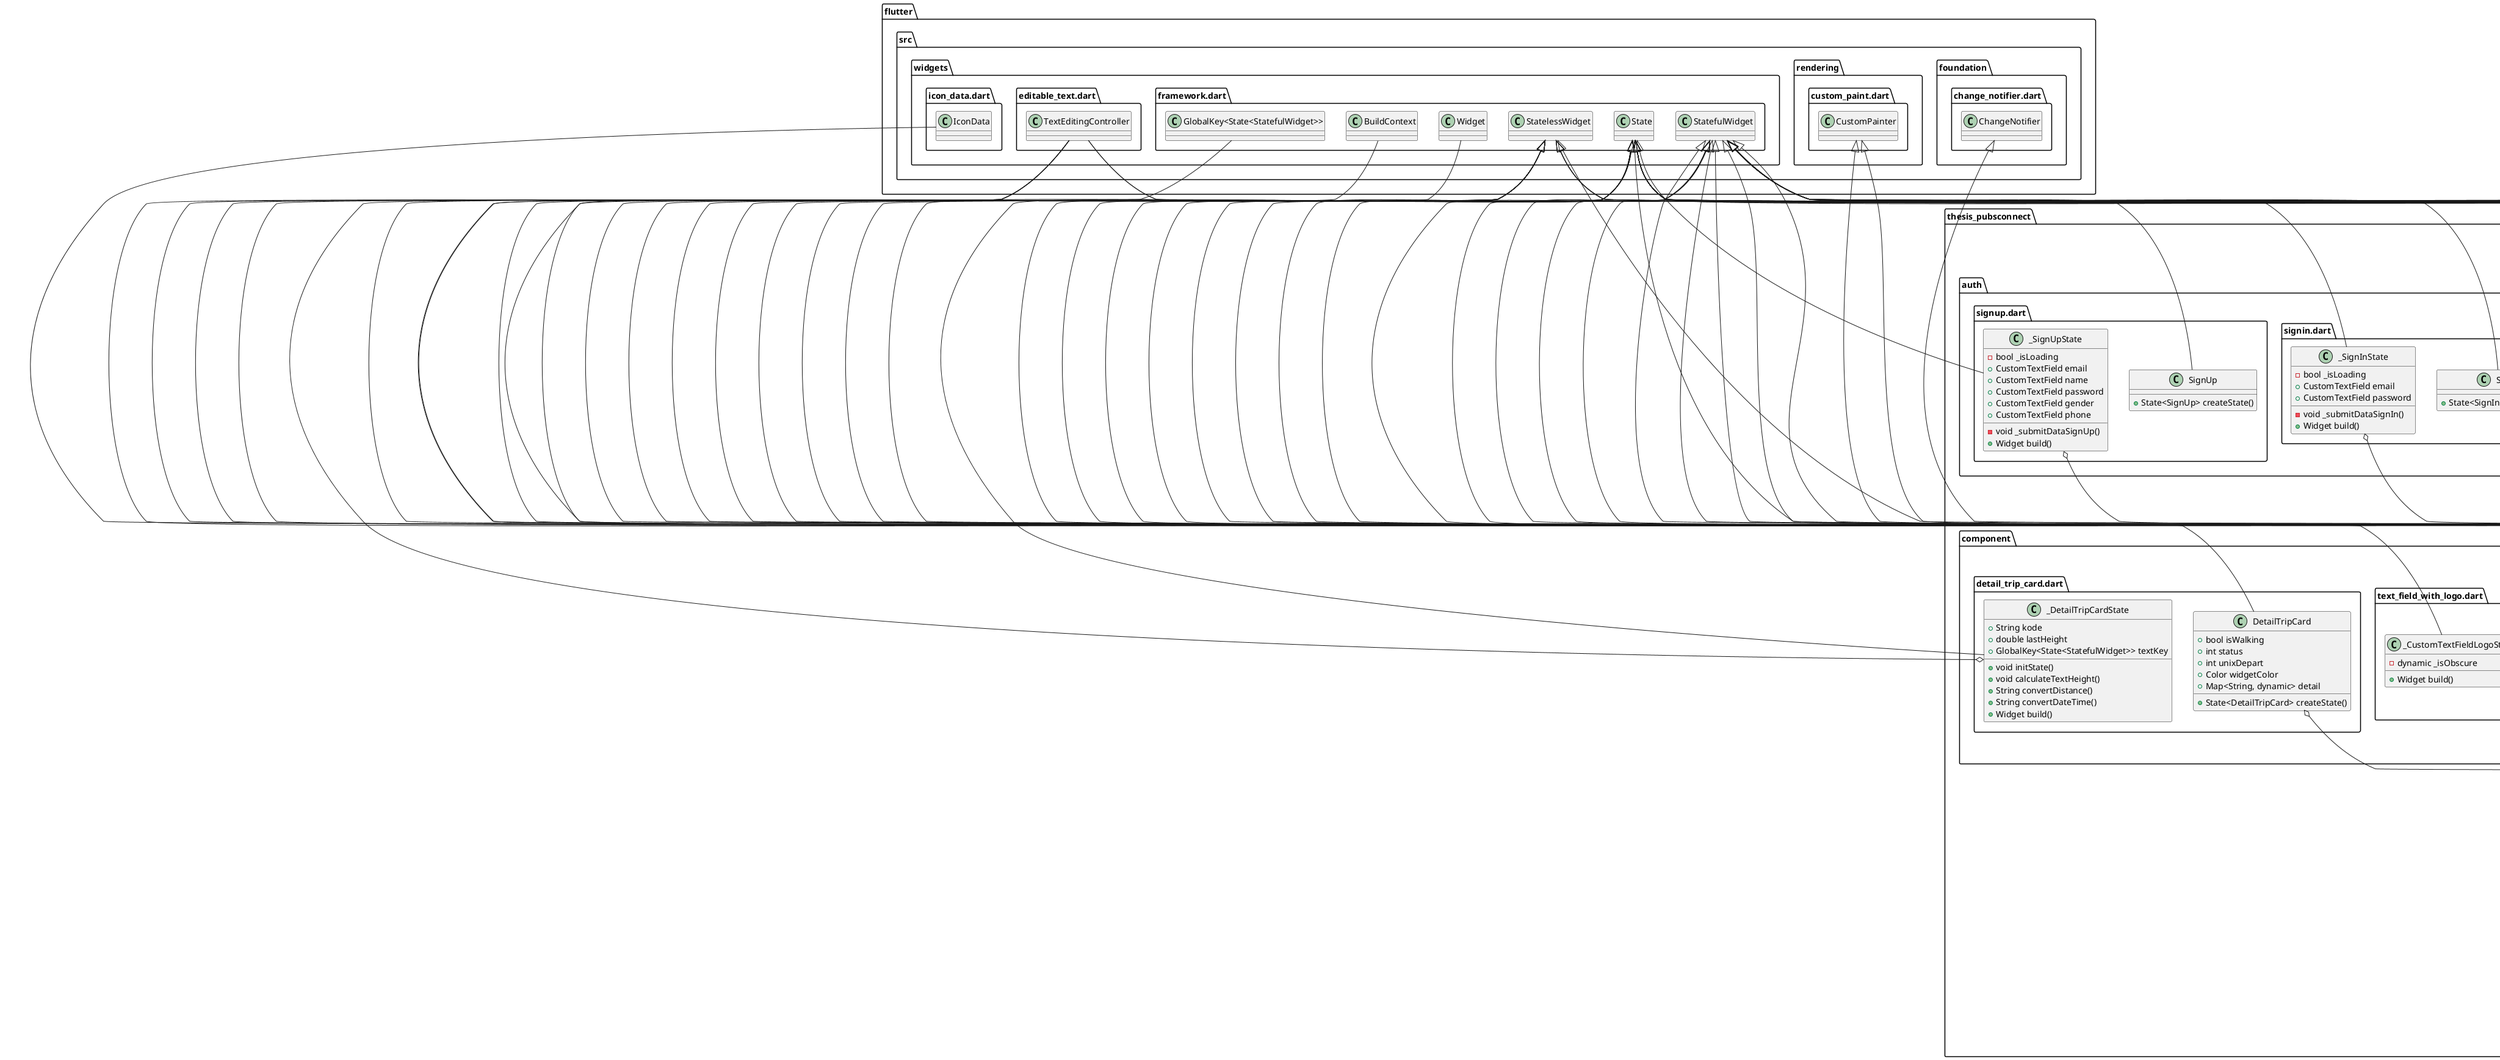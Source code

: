 @startuml
set namespaceSeparator ::

class "thesis_pubsconnect::api::destination_api.dart::DestinationAPI" {
  {static} -String _baseUrl
  {static} -String _apiKey
  {static} +Future<Map<String, dynamic>> getTransportSuggestion()
  {static} +Future<AutoCompleteResponse> getSearchAutocomplete()
}

class "thesis_pubsconnect::api::destination_api.dart::AutoCompleteResponse" {
  +String? status
  +List<AutocompletePrediction>? predictions
}

class "thesis_pubsconnect::api::image_route_api.dart::ImageRouteApi" {
  {static} +Future<String> getPhoto()
  {static} +Future<List<Map<String, dynamic>>> getList()
}

class "thesis_pubsconnect::api::place_api.dart::PlaceAPI" {
  {static} -String _baseUrlOthers
  {static} -String _baseUrl
  {static} -String _apiKey
  {static} +Future<Map<String, dynamic>> getDetail()
  {static} +Future<Map<String, dynamic>> getPhoto()
  {static} +Future<Map<String, dynamic>> getLocationbyId()
  {static} +Future<Map<String, dynamic>> getLocation()
  {static} +Future<Map<String, dynamic>> getSearchResult()
}

class "thesis_pubsconnect::api::weather_api.dart::WeatherApi" {
  {static} -String _baseUrl
  {static} -String _locationUrl
  {static} -String _apiKey
  +List<dynamic> tests
  {static} +Future<Map<String, dynamic>> getWeather()
}

class "thesis_pubsconnect::auth::change_password.dart::ChangePassword" {
  +State<ChangePassword> createState()
}

"flutter::src::widgets::framework.dart::StatefulWidget" <|-- "thesis_pubsconnect::auth::change_password.dart::ChangePassword"

class "thesis_pubsconnect::auth::change_password.dart::_ChangePasswordState" {
  +CustomTextFieldLogo curPassword
  +CustomTextFieldLogo newPassword
  +CustomTextFieldLogo confPassword
  -bool _isLoading
  +void changePassword()
  +Widget build()
}

"thesis_pubsconnect::auth::change_password.dart::_ChangePasswordState" o-- "thesis_pubsconnect::component::text_field_with_logo.dart::CustomTextFieldLogo"
"flutter::src::widgets::framework.dart::State" <|-- "thesis_pubsconnect::auth::change_password.dart::_ChangePasswordState"

class "thesis_pubsconnect::auth::forgot_password.dart::ForgotPassword" {
  +State<ForgotPassword> createState()
}

"flutter::src::widgets::framework.dart::StatefulWidget" <|-- "thesis_pubsconnect::auth::forgot_password.dart::ForgotPassword"

class "thesis_pubsconnect::auth::forgot_password.dart::_ForgotPasswordState" {
  +CustomTextFieldLogo email
  +Future<dynamic> submitPasswordChange()
  +Widget build()
}

"thesis_pubsconnect::auth::forgot_password.dart::_ForgotPasswordState" o-- "thesis_pubsconnect::component::text_field_with_logo.dart::CustomTextFieldLogo"
"flutter::src::widgets::framework.dart::State" <|-- "thesis_pubsconnect::auth::forgot_password.dart::_ForgotPasswordState"

class "thesis_pubsconnect::auth::signin.dart::SignIn" {
  +State<SignIn> createState()
}

"flutter::src::widgets::framework.dart::StatefulWidget" <|-- "thesis_pubsconnect::auth::signin.dart::SignIn"

class "thesis_pubsconnect::auth::signin.dart::_SignInState" {
  -bool _isLoading
  +CustomTextField email
  +CustomTextField password
  -void _submitDataSignIn()
  +Widget build()
}

"thesis_pubsconnect::auth::signin.dart::_SignInState" o-- "thesis_pubsconnect::component::text_field.dart::CustomTextField"
"flutter::src::widgets::framework.dart::State" <|-- "thesis_pubsconnect::auth::signin.dart::_SignInState"

class "thesis_pubsconnect::auth::signup.dart::SignUp" {
  +State<SignUp> createState()
}

"flutter::src::widgets::framework.dart::StatefulWidget" <|-- "thesis_pubsconnect::auth::signup.dart::SignUp"

class "thesis_pubsconnect::auth::signup.dart::_SignUpState" {
  -bool _isLoading
  +CustomTextField email
  +CustomTextField name
  +CustomTextField password
  +CustomTextField gender
  +CustomTextField phone
  -void _submitDataSignUp()
  +Widget build()
}

"thesis_pubsconnect::auth::signup.dart::_SignUpState" o-- "thesis_pubsconnect::component::text_field.dart::CustomTextField"
"flutter::src::widgets::framework.dart::State" <|-- "thesis_pubsconnect::auth::signup.dart::_SignUpState"

class "thesis_pubsconnect::boarding::boarding.dart::Boarding" {
  +Widget build()
}

"flutter::src::widgets::framework.dart::StatelessWidget" <|-- "thesis_pubsconnect::boarding::boarding.dart::Boarding"

class "thesis_pubsconnect::component::dashed_line_painter.dart::DashedLinePainter" {
  +bool isVertical
  +double stroke
  +Color color
  +void paint()
  +bool shouldRepaint()
}

"thesis_pubsconnect::component::dashed_line_painter.dart::DashedLinePainter" o-- "dart::ui::Color"
"flutter::src::rendering::custom_paint.dart::CustomPainter" <|-- "thesis_pubsconnect::component::dashed_line_painter.dart::DashedLinePainter"

class "thesis_pubsconnect::component::detail_trip_card.dart::DetailTripCard" {
  +bool isWalking
  +int status
  +int unixDepart
  +Color widgetColor
  +Map<String, dynamic> detail
  +State<DetailTripCard> createState()
}

"thesis_pubsconnect::component::detail_trip_card.dart::DetailTripCard" o-- "dart::ui::Color"
"flutter::src::widgets::framework.dart::StatefulWidget" <|-- "thesis_pubsconnect::component::detail_trip_card.dart::DetailTripCard"

class "thesis_pubsconnect::component::detail_trip_card.dart::_DetailTripCardState" {
  +String kode
  +double lastHeight
  +GlobalKey<State<StatefulWidget>> textKey
  +void initState()
  +void calculateTextHeight()
  +String convertDistance()
  +String convertDateTime()
  +Widget build()
}

"thesis_pubsconnect::component::detail_trip_card.dart::_DetailTripCardState" o-- "flutter::src::widgets::framework.dart::GlobalKey<State<StatefulWidget>>"
"flutter::src::widgets::framework.dart::State" <|-- "thesis_pubsconnect::component::detail_trip_card.dart::_DetailTripCardState"

class "thesis_pubsconnect::component::dialog_alert.dart::DialogAlert" {
  +BuildContext ctx
  +dynamic placeholder
  +String imagePath
  +String titleMessage
  +Widget build()
}

"thesis_pubsconnect::component::dialog_alert.dart::DialogAlert" o-- "flutter::src::widgets::framework.dart::BuildContext"
"flutter::src::widgets::framework.dart::StatelessWidget" <|-- "thesis_pubsconnect::component::dialog_alert.dart::DialogAlert"

class "thesis_pubsconnect::component::dialog_confirmation.dart::DialogConfirmation" {
  +void Function() yesFunction
  +String imagePath
  +String messageTitle
  +String message
  +Color color
  +Widget build()
}

"thesis_pubsconnect::component::dialog_confirmation.dart::DialogConfirmation" o-- "dart::ui::void Function()"
"thesis_pubsconnect::component::dialog_confirmation.dart::DialogConfirmation" o-- "dart::ui::Color"
"flutter::src::widgets::framework.dart::StatelessWidget" <|-- "thesis_pubsconnect::component::dialog_confirmation.dart::DialogConfirmation"

class "thesis_pubsconnect::component::dialog_success.dart::DialogSuccess" {
  +Widget destination
  +String imagePath
  +String message
  +String buttonMessage
  +String titleMessage
  +bool redirect
  +bool isPrimary
  +Widget build()
}

"thesis_pubsconnect::component::dialog_success.dart::DialogSuccess" o-- "flutter::src::widgets::framework.dart::Widget"
"flutter::src::widgets::framework.dart::StatelessWidget" <|-- "thesis_pubsconnect::component::dialog_success.dart::DialogSuccess"

class "thesis_pubsconnect::component::grid_place.dart::GridPlace" {
  +State<GridPlace> createState()
}

"flutter::src::widgets::framework.dart::StatefulWidget" <|-- "thesis_pubsconnect::component::grid_place.dart::GridPlace"

class "thesis_pubsconnect::component::grid_place.dart::_GridPlaceState" {
  +Widget build()
}

"flutter::src::widgets::framework.dart::State" <|-- "thesis_pubsconnect::component::grid_place.dart::_GridPlaceState"

class "thesis_pubsconnect::component::loading.dart::Loading" {
  +double height
  +Widget build()
}

"flutter::src::widgets::framework.dart::StatelessWidget" <|-- "thesis_pubsconnect::component::loading.dart::Loading"

class "thesis_pubsconnect::component::location_list.dart::LocationListTile" {
  +String location
  +void Function() press
  +Widget build()
}

"thesis_pubsconnect::component::location_list.dart::LocationListTile" o-- "dart::ui::void Function()"
"flutter::src::widgets::framework.dart::StatelessWidget" <|-- "thesis_pubsconnect::component::location_list.dart::LocationListTile"

class "thesis_pubsconnect::component::place_card.dart::PlaceCard" {
  +dynamic data
  +dynamic photos
  +Widget build()
  -Widget _getPhoto()
}

"flutter::src::widgets::framework.dart::StatelessWidget" <|-- "thesis_pubsconnect::component::place_card.dart::PlaceCard"

class "thesis_pubsconnect::component::search_field.dart::SearchField" {
  +bool isHome
  +void Function()? localSearch
  +TextEditingController? searchResController
  +TextEditingController test
  +String getText()
  +Widget build()
}

"thesis_pubsconnect::component::search_field.dart::SearchField" o-- "dart::ui::void Function()"
"thesis_pubsconnect::component::search_field.dart::SearchField" o-- "flutter::src::widgets::editable_text.dart::TextEditingController"
"flutter::src::widgets::framework.dart::StatelessWidget" <|-- "thesis_pubsconnect::component::search_field.dart::SearchField"

class "thesis_pubsconnect::component::semi_ciruclar_painter.dart::SemiCirclePainter" {
  +Color colors
  +void paint()
  +bool shouldRepaint()
}

"thesis_pubsconnect::component::semi_ciruclar_painter.dart::SemiCirclePainter" o-- "dart::ui::Color"
"flutter::src::rendering::custom_paint.dart::CustomPainter" <|-- "thesis_pubsconnect::component::semi_ciruclar_painter.dart::SemiCirclePainter"

class "thesis_pubsconnect::component::sidebar.dart::Sidebarr" {
  +State<Sidebarr> createState()
}

"flutter::src::widgets::framework.dart::StatefulWidget" <|-- "thesis_pubsconnect::component::sidebar.dart::Sidebarr"

class "thesis_pubsconnect::component::sidebar.dart::_SidebarrState" {
  +dynamic user
  +String userEmail
  +String userName
  +String userPhoneNumber
  +UserModel? users
  +void initState()
  +void logout()
  +Widget build()
  -Widget _buildHeader()
  -Widget _buildMenuItems()
}

"thesis_pubsconnect::component::sidebar.dart::_SidebarrState" o-- "thesis_pubsconnect::model::user_model.dart::UserModel"
"flutter::src::widgets::framework.dart::State" <|-- "thesis_pubsconnect::component::sidebar.dart::_SidebarrState"

class "thesis_pubsconnect::component::sign_form.dart::SignForm" {
  +String checkForm
  +void Function() formFunction
  +dynamic email
  +dynamic name
  +dynamic password
  +dynamic gender
  +dynamic phone
  +State<SignForm> createState()
}

"thesis_pubsconnect::component::sign_form.dart::SignForm" o-- "dart::ui::void Function()"
"flutter::src::widgets::framework.dart::StatefulWidget" <|-- "thesis_pubsconnect::component::sign_form.dart::SignForm"

class "thesis_pubsconnect::component::sign_form.dart::_SignFormState" {
  +Widget build()
  +Future<dynamic> addUserDetail()
  +Widget signUp()
  +Widget signIn()
}

"flutter::src::widgets::framework.dart::State" <|-- "thesis_pubsconnect::component::sign_form.dart::_SignFormState"

class "thesis_pubsconnect::component::text_field.dart::CustomTextField" {
  +String name
  +String select
  -TextEditingController _fieldController
  +State<CustomTextField> createState()
  +String getText()
  +String getGender()
}

"thesis_pubsconnect::component::text_field.dart::CustomTextField" o-- "flutter::src::widgets::editable_text.dart::TextEditingController"
"flutter::src::widgets::framework.dart::StatefulWidget" <|-- "thesis_pubsconnect::component::text_field.dart::CustomTextField"

class "thesis_pubsconnect::component::text_field.dart::_CustomTextFieldState" {
  +List<dynamic> gender
  +Row addRadioButton()
  +Widget build()
}

"flutter::src::widgets::framework.dart::State" <|-- "thesis_pubsconnect::component::text_field.dart::_CustomTextFieldState"

class "thesis_pubsconnect::component::text_field_underlined.dart::CustomTextFieldUnderlined" {
  -TextEditingController _fieldController
  +String value
  +String titles
  +State<CustomTextFieldUnderlined> createState()
  +String getText()
}

"thesis_pubsconnect::component::text_field_underlined.dart::CustomTextFieldUnderlined" o-- "flutter::src::widgets::editable_text.dart::TextEditingController"
"flutter::src::widgets::framework.dart::StatefulWidget" <|-- "thesis_pubsconnect::component::text_field_underlined.dart::CustomTextFieldUnderlined"

class "thesis_pubsconnect::component::text_field_underlined.dart::_CustomTextFieldUnderlinedState" {
  +void initState()
  +Widget build()
}

"flutter::src::widgets::framework.dart::State" <|-- "thesis_pubsconnect::component::text_field_underlined.dart::_CustomTextFieldUnderlinedState"

class "thesis_pubsconnect::component::text_field_without_label.dart::CustomTextFieldWithoutLabel" {
  +String hintText
  -TextEditingController _fieldController
  +void Function() onChangedValue
  +State<CustomTextFieldWithoutLabel> createState()
  +String getText()
}

"thesis_pubsconnect::component::text_field_without_label.dart::CustomTextFieldWithoutLabel" o-- "flutter::src::widgets::editable_text.dart::TextEditingController"
"thesis_pubsconnect::component::text_field_without_label.dart::CustomTextFieldWithoutLabel" o-- "dart::ui::void Function()"
"flutter::src::widgets::framework.dart::StatefulWidget" <|-- "thesis_pubsconnect::component::text_field_without_label.dart::CustomTextFieldWithoutLabel"

class "thesis_pubsconnect::component::text_field_without_label.dart::_CustomTextFieldWithoutLabelState" {
  +Widget build()
}

"flutter::src::widgets::framework.dart::State" <|-- "thesis_pubsconnect::component::text_field_without_label.dart::_CustomTextFieldWithoutLabelState"

class "thesis_pubsconnect::component::text_field_with_logo.dart::CustomTextFieldLogo" {
  -TextEditingController _fieldController
  +IconData iconPath
  +String placeholder
  +bool isPassword
  +State<CustomTextFieldLogo> createState()
  +String getText()
}

"thesis_pubsconnect::component::text_field_with_logo.dart::CustomTextFieldLogo" o-- "flutter::src::widgets::editable_text.dart::TextEditingController"
"thesis_pubsconnect::component::text_field_with_logo.dart::CustomTextFieldLogo" o-- "flutter::src::widgets::icon_data.dart::IconData"
"flutter::src::widgets::framework.dart::StatefulWidget" <|-- "thesis_pubsconnect::component::text_field_with_logo.dart::CustomTextFieldLogo"

class "thesis_pubsconnect::component::text_field_with_logo.dart::_CustomTextFieldLogoState" {
  -dynamic _isObscure
  +Widget build()
}

"flutter::src::widgets::framework.dart::State" <|-- "thesis_pubsconnect::component::text_field_with_logo.dart::_CustomTextFieldLogoState"

class "thesis_pubsconnect::component::ticket.dart::Ticket" {
  +Map<String, dynamic> transportData
  +String startName
  +String endName
  +bool isHome
  +bool isHistory
  +dynamic time
  +State<Ticket> createState()
}

"flutter::src::widgets::framework.dart::StatefulWidget" <|-- "thesis_pubsconnect::component::ticket.dart::Ticket"

class "thesis_pubsconnect::component::ticket.dart::_TicketState" {
  +String imageAsset
  +String imageName
  +Color buttonColor
  +String btnColor
  +List<Map<String, dynamic>> detailTransit
  +void checkProvider()
  +Color colorCheck()
  +String checkStringName()
  +void mappingTransport()
  +void initState()
  +Widget build()
}

"thesis_pubsconnect::component::ticket.dart::_TicketState" o-- "dart::ui::Color"
"flutter::src::widgets::framework.dart::State" <|-- "thesis_pubsconnect::component::ticket.dart::_TicketState"

class "thesis_pubsconnect::component::transport_box.dart::TransportBox" {
  +String imagePath
  +String transportName
  +int id
  +Widget build()
}

"flutter::src::widgets::framework.dart::StatelessWidget" <|-- "thesis_pubsconnect::component::transport_box.dart::TransportBox"

class "thesis_pubsconnect::component::weather_card.dart::WeatherCard" {
  +Map<String, dynamic> data
  +State<WeatherCard> createState()
}

"flutter::src::widgets::framework.dart::StatefulWidget" <|-- "thesis_pubsconnect::component::weather_card.dart::WeatherCard"

class "thesis_pubsconnect::component::weather_card.dart::_WeatherCardState" {
  +Map<String, dynamic> weatherData
  +Map<String, dynamic> locationData
  +String query
  +Widget build()
  -String _getBackgroundName()
}

"flutter::src::widgets::framework.dart::State" <|-- "thesis_pubsconnect::component::weather_card.dart::_WeatherCardState"

class "thesis_pubsconnect::main_app.dart::MainApp" {
  +User? getCurrentUser()
  +bool checkLoginStatus()
  +Widget build()
}

"flutter::src::widgets::framework.dart::StatelessWidget" <|-- "thesis_pubsconnect::main_app.dart::MainApp"

class "thesis_pubsconnect::model::autocomplete_prediction.dart::AutocompletePrediction" {
  +String? description
  +StructuredFormatting? structuredFormatting
  +String? placeId
  +String? reference
}

"thesis_pubsconnect::model::autocomplete_prediction.dart::AutocompletePrediction" o-- "thesis_pubsconnect::model::autocomplete_prediction.dart::StructuredFormatting"

class "thesis_pubsconnect::model::autocomplete_prediction.dart::StructuredFormatting" {
  +String? mainText
  +String? secondaryText
}

class "thesis_pubsconnect::model::ticket_model.dart::TicketModel" {
  +Map<String, dynamic> detailRoute
  +String startName
  +String endName
}

class "thesis_pubsconnect::model::user_model.dart::UserModel" {
  +String uid
  +String docId
  +String name
  +String email
  +String gender
  +String phoneNumber
}

class "thesis_pubsconnect::pages::destination.dart::Destination" {
  +dynamic lat
  +dynamic lon
  +dynamic placeName
  +State<Destination> createState()
}

"flutter::src::widgets::framework.dart::StatefulWidget" <|-- "thesis_pubsconnect::pages::destination.dart::Destination"

class "thesis_pubsconnect::pages::destination.dart::_DestinationState" {
  -TextEditingController _startController
  -TextEditingController _endController
  +List<AutocompletePrediction> predList
  -bool _isRedirect
  -bool _isLoading
  -bool _current
  -bool _isSearched
  -String _startId
  -String _endId
  +Map<String, bool> currenLocationUsed
  +void initState()
  -void _onChangedVall()
  -void _submitForm()
  -Widget _buildBody()
  +Widget build()
}

"thesis_pubsconnect::pages::destination.dart::_DestinationState" o-- "flutter::src::widgets::editable_text.dart::TextEditingController"
"flutter::src::widgets::framework.dart::State" <|-- "thesis_pubsconnect::pages::destination.dart::_DestinationState"

class "thesis_pubsconnect::pages::detail_route.dart::DetailRoute" {
  +int id
  +String rute
  +Widget build()
}

"flutter::src::widgets::framework.dart::StatelessWidget" <|-- "thesis_pubsconnect::pages::detail_route.dart::DetailRoute"

class "thesis_pubsconnect::pages::explore.dart::ExploreCities" {
  +State<ExploreCities> createState()
}

"flutter::src::widgets::framework.dart::StatefulWidget" <|-- "thesis_pubsconnect::pages::explore.dart::ExploreCities"

class "thesis_pubsconnect::pages::explore.dart::_ExploreCitiesState" {
  +Widget build()
}

"flutter::src::widgets::framework.dart::State" <|-- "thesis_pubsconnect::pages::explore.dart::_ExploreCitiesState"

class "thesis_pubsconnect::pages::history.dart::History" {
  +State<History> createState()
}

"flutter::src::widgets::framework.dart::StatefulWidget" <|-- "thesis_pubsconnect::pages::history.dart::History"

class "thesis_pubsconnect::pages::history.dart::_HistoryState" {
  +List<Map<String, dynamic>> historyList
  +Future<List<Map<String, dynamic>>> getHistory()
  +void initState()
  +Widget build()
}

"flutter::src::widgets::framework.dart::State" <|-- "thesis_pubsconnect::pages::history.dart::_HistoryState"

class "thesis_pubsconnect::pages::home.dart::HomeScreen" {
  +State<HomeScreen> createState()
}

"flutter::src::widgets::framework.dart::StatefulWidget" <|-- "thesis_pubsconnect::pages::home.dart::HomeScreen"

class "thesis_pubsconnect::pages::home.dart::_HomePageState" {
  +UserModel? users
  +TicketModel? ticket
  -Weather _weather
  -Transport _transport
  -Places _place
  -Future<void> _refreshData()
  +void initState()
  +Widget build()
}

"thesis_pubsconnect::pages::home.dart::_HomePageState" o-- "thesis_pubsconnect::model::user_model.dart::UserModel"
"thesis_pubsconnect::pages::home.dart::_HomePageState" o-- "thesis_pubsconnect::model::ticket_model.dart::TicketModel"
"thesis_pubsconnect::pages::home.dart::_HomePageState" o-- "thesis_pubsconnect::view::weather.dart::Weather"
"thesis_pubsconnect::pages::home.dart::_HomePageState" o-- "thesis_pubsconnect::view::transport.dart::Transport"
"thesis_pubsconnect::pages::home.dart::_HomePageState" o-- "thesis_pubsconnect::view::places.dart::Places"
"flutter::src::widgets::framework.dart::State" <|-- "thesis_pubsconnect::pages::home.dart::_HomePageState"

class "thesis_pubsconnect::pages::home.dart::NavigationDrawer" {
  +Widget build()
}

"flutter::src::widgets::framework.dart::StatelessWidget" <|-- "thesis_pubsconnect::pages::home.dart::NavigationDrawer"

class "thesis_pubsconnect::pages::information_route.dart::InformationRoute" {
  +int id
  +Color color
  +Color colorText
  +State<InformationRoute> createState()
}

"thesis_pubsconnect::pages::information_route.dart::InformationRoute" o-- "dart::ui::Color"
"flutter::src::widgets::framework.dart::StatefulWidget" <|-- "thesis_pubsconnect::pages::information_route.dart::InformationRoute"

class "thesis_pubsconnect::pages::information_route.dart::_InformationRouteState" {
  +void initState()
  +Widget build()
}

"flutter::src::widgets::framework.dart::State" <|-- "thesis_pubsconnect::pages::information_route.dart::_InformationRouteState"

class "thesis_pubsconnect::pages::journey.dart::Journey" {
  +Map<String, dynamic>? dataTransport
  +String startName
  +String endName
  +_JourneyState createState()
}

"flutter::src::widgets::framework.dart::StatefulWidget" <|-- "thesis_pubsconnect::pages::journey.dart::Journey"

class "thesis_pubsconnect::pages::journey.dart::_JourneyState" {
  +Widget build()
}

"flutter::src::widgets::framework.dart::State" <|-- "thesis_pubsconnect::pages::journey.dart::_JourneyState"

class "thesis_pubsconnect::pages::place_detail.dart::PlaceDetail" {
  +dynamic detailId
  +dynamic photo
  +State<PlaceDetail> createState()
}

"flutter::src::widgets::framework.dart::StatefulWidget" <|-- "thesis_pubsconnect::pages::place_detail.dart::PlaceDetail"

class "thesis_pubsconnect::pages::place_detail.dart::_PlaceDetailState" {
  -bool _isFavorite
  -bool _isLoading
  -void _removeSavePlace()
  -void _addSavePlace()
  -void _checkedSavePlace()
  +void initState()
  +Widget build()
  -Widget _buildPlaceDetail()
}

"flutter::src::widgets::framework.dart::State" <|-- "thesis_pubsconnect::pages::place_detail.dart::_PlaceDetailState"

class "thesis_pubsconnect::pages::profile.dart::Profile" {
  +State<Profile> createState()
}

"flutter::src::widgets::framework.dart::StatefulWidget" <|-- "thesis_pubsconnect::pages::profile.dart::Profile"

class "thesis_pubsconnect::pages::profile.dart::_ProfileState" {
  +UserModel? users
  -bool _isLoading
  +CustomTextFieldUnderlined? name
  +CustomTextFieldUnderlined? email
  +CustomTextFieldUnderlined? phone
  +CustomTextFieldUnderlined? gender
  +void initState()
  +void submitChangeData()
  +Widget build()
}

"thesis_pubsconnect::pages::profile.dart::_ProfileState" o-- "thesis_pubsconnect::model::user_model.dart::UserModel"
"thesis_pubsconnect::pages::profile.dart::_ProfileState" o-- "thesis_pubsconnect::component::text_field_underlined.dart::CustomTextFieldUnderlined"
"flutter::src::widgets::framework.dart::State" <|-- "thesis_pubsconnect::pages::profile.dart::_ProfileState"

class "thesis_pubsconnect::pages::save_place.dart::SavePlace" {
  +State<SavePlace> createState()
}

"flutter::src::widgets::framework.dart::StatefulWidget" <|-- "thesis_pubsconnect::pages::save_place.dart::SavePlace"

class "thesis_pubsconnect::pages::save_place.dart::_SavePlaceState" {
  +List<Map<String, dynamic>> savedPlaces
  +List<TrackSize> arrRow
  -Future<List<Map<String, dynamic>>> _getSavedPlace()
  +void initState()
  +Widget build()
}

"flutter::src::widgets::framework.dart::State" <|-- "thesis_pubsconnect::pages::save_place.dart::_SavePlaceState"

class "thesis_pubsconnect::pages::search_res.dart::SearchResult" {
  +String searchValue
  +State<SearchResult> createState()
}

"flutter::src::widgets::framework.dart::StatefulWidget" <|-- "thesis_pubsconnect::pages::search_res.dart::SearchResult"

class "thesis_pubsconnect::pages::search_res.dart::_SearchResultState" {
  -TextEditingController _controller
  -bool _isLoading
  +List<Map<String, dynamic>> placeItem
  +List<TrackSize> arrRow
  +void localSearch()
  +void initState()
  +Widget build()
}

"thesis_pubsconnect::pages::search_res.dart::_SearchResultState" o-- "flutter::src::widgets::editable_text.dart::TextEditingController"
"flutter::src::widgets::framework.dart::State" <|-- "thesis_pubsconnect::pages::search_res.dart::_SearchResultState"

class "thesis_pubsconnect::pages::trip_detail.dart::TripDetail" {
  +String startName
  +String endName
  +int unixDepart
  +bool isSaved
  +List<dynamic> steps
  +Map<String, dynamic> detailRoute
  +State<TripDetail> createState()
}

"flutter::src::widgets::framework.dart::StatefulWidget" <|-- "thesis_pubsconnect::pages::trip_detail.dart::TripDetail"

class "thesis_pubsconnect::pages::trip_detail.dart::_TripDetailState" {
  -bool _isLoading
  +bool checkTransitMode()
  +Color colorCheck()
  +int getStatus()
  +int calcTime()
  +void initState()
  -void _finishTrip()
  -void _savePlace()
  -void _replace()
  +Widget build()
}

"flutter::src::widgets::framework.dart::State" <|-- "thesis_pubsconnect::pages::trip_detail.dart::_TripDetailState"

class "thesis_pubsconnect::utils::session_provider.dart::SessionProvider" {
  -UserModel? _user
  -TicketModel? _ticket
  +void setUser()
  +void setTicket()
  +UserModel? getUser()
  +TicketModel? getTicket()
  +void clearSession()
  +void clearTicket()
  +Future<void> refreshData()
}

"thesis_pubsconnect::utils::session_provider.dart::SessionProvider" o-- "thesis_pubsconnect::model::user_model.dart::UserModel"
"thesis_pubsconnect::utils::session_provider.dart::SessionProvider" o-- "thesis_pubsconnect::model::ticket_model.dart::TicketModel"
"flutter::src::foundation::change_notifier.dart::ChangeNotifier" <|-- "thesis_pubsconnect::utils::session_provider.dart::SessionProvider"

class "thesis_pubsconnect::view::places.dart::Places" {
  +Widget build()
}

"flutter::src::widgets::framework.dart::StatelessWidget" <|-- "thesis_pubsconnect::view::places.dart::Places"

class "thesis_pubsconnect::view::test.dart::Tests" {
  +Widget build()
}

"flutter::src::widgets::framework.dart::StatelessWidget" <|-- "thesis_pubsconnect::view::test.dart::Tests"

class "thesis_pubsconnect::view::transport.dart::Transport" {
  +Widget build()
}

"flutter::src::widgets::framework.dart::StatelessWidget" <|-- "thesis_pubsconnect::view::transport.dart::Transport"

class "thesis_pubsconnect::view::weather.dart::Weather" {
  +Widget build()
}

"flutter::src::widgets::framework.dart::StatelessWidget" <|-- "thesis_pubsconnect::view::weather.dart::Weather"


@enduml
